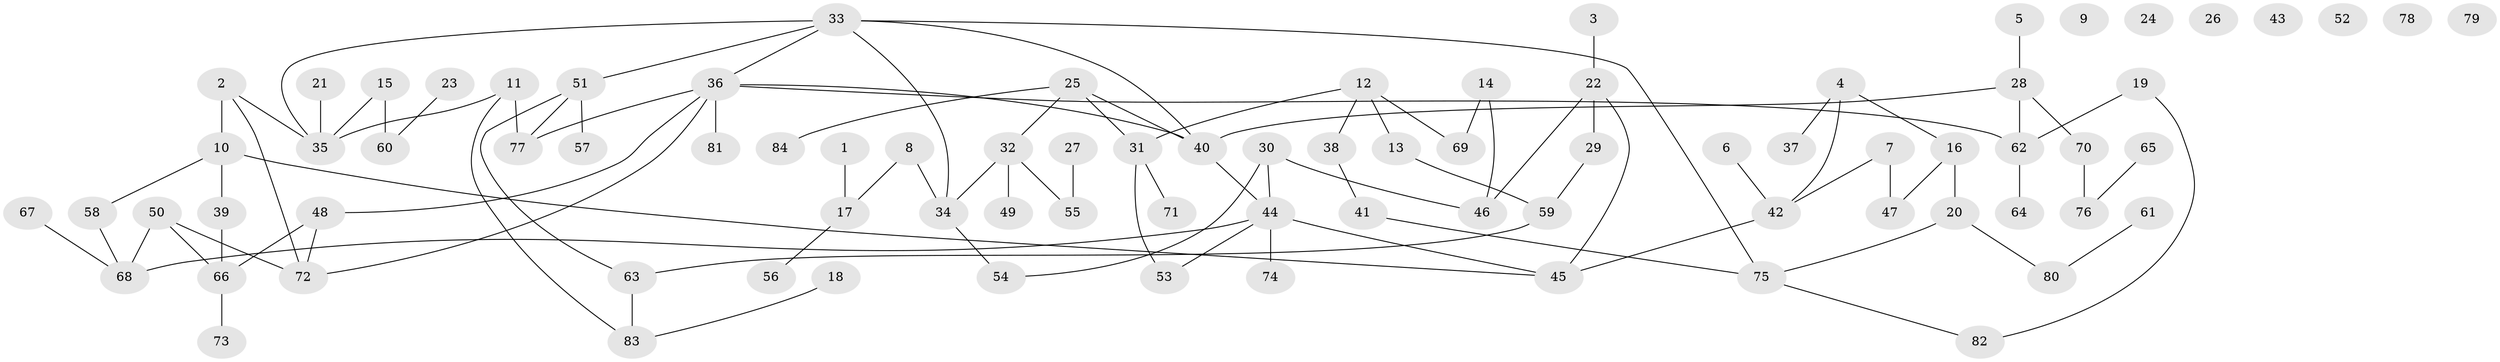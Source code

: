 // Generated by graph-tools (version 1.1) at 2025/12/03/09/25 04:12:54]
// undirected, 84 vertices, 99 edges
graph export_dot {
graph [start="1"]
  node [color=gray90,style=filled];
  1;
  2;
  3;
  4;
  5;
  6;
  7;
  8;
  9;
  10;
  11;
  12;
  13;
  14;
  15;
  16;
  17;
  18;
  19;
  20;
  21;
  22;
  23;
  24;
  25;
  26;
  27;
  28;
  29;
  30;
  31;
  32;
  33;
  34;
  35;
  36;
  37;
  38;
  39;
  40;
  41;
  42;
  43;
  44;
  45;
  46;
  47;
  48;
  49;
  50;
  51;
  52;
  53;
  54;
  55;
  56;
  57;
  58;
  59;
  60;
  61;
  62;
  63;
  64;
  65;
  66;
  67;
  68;
  69;
  70;
  71;
  72;
  73;
  74;
  75;
  76;
  77;
  78;
  79;
  80;
  81;
  82;
  83;
  84;
  1 -- 17;
  2 -- 10;
  2 -- 35;
  2 -- 72;
  3 -- 22;
  4 -- 16;
  4 -- 37;
  4 -- 42;
  5 -- 28;
  6 -- 42;
  7 -- 42;
  7 -- 47;
  8 -- 17;
  8 -- 34;
  10 -- 39;
  10 -- 45;
  10 -- 58;
  11 -- 35;
  11 -- 77;
  11 -- 83;
  12 -- 13;
  12 -- 31;
  12 -- 38;
  12 -- 69;
  13 -- 59;
  14 -- 46;
  14 -- 69;
  15 -- 35;
  15 -- 60;
  16 -- 20;
  16 -- 47;
  17 -- 56;
  18 -- 83;
  19 -- 62;
  19 -- 82;
  20 -- 75;
  20 -- 80;
  21 -- 35;
  22 -- 29;
  22 -- 45;
  22 -- 46;
  23 -- 60;
  25 -- 31;
  25 -- 32;
  25 -- 40;
  25 -- 84;
  27 -- 55;
  28 -- 40;
  28 -- 62;
  28 -- 70;
  29 -- 59;
  30 -- 44;
  30 -- 46;
  30 -- 54;
  31 -- 53;
  31 -- 71;
  32 -- 34;
  32 -- 49;
  32 -- 55;
  33 -- 34;
  33 -- 35;
  33 -- 36;
  33 -- 40;
  33 -- 51;
  33 -- 75;
  34 -- 54;
  36 -- 40;
  36 -- 48;
  36 -- 62;
  36 -- 72;
  36 -- 77;
  36 -- 81;
  38 -- 41;
  39 -- 66;
  40 -- 44;
  41 -- 75;
  42 -- 45;
  44 -- 45;
  44 -- 53;
  44 -- 68;
  44 -- 74;
  48 -- 66;
  48 -- 72;
  50 -- 66;
  50 -- 68;
  50 -- 72;
  51 -- 57;
  51 -- 63;
  51 -- 77;
  58 -- 68;
  59 -- 63;
  61 -- 80;
  62 -- 64;
  63 -- 83;
  65 -- 76;
  66 -- 73;
  67 -- 68;
  70 -- 76;
  75 -- 82;
}
